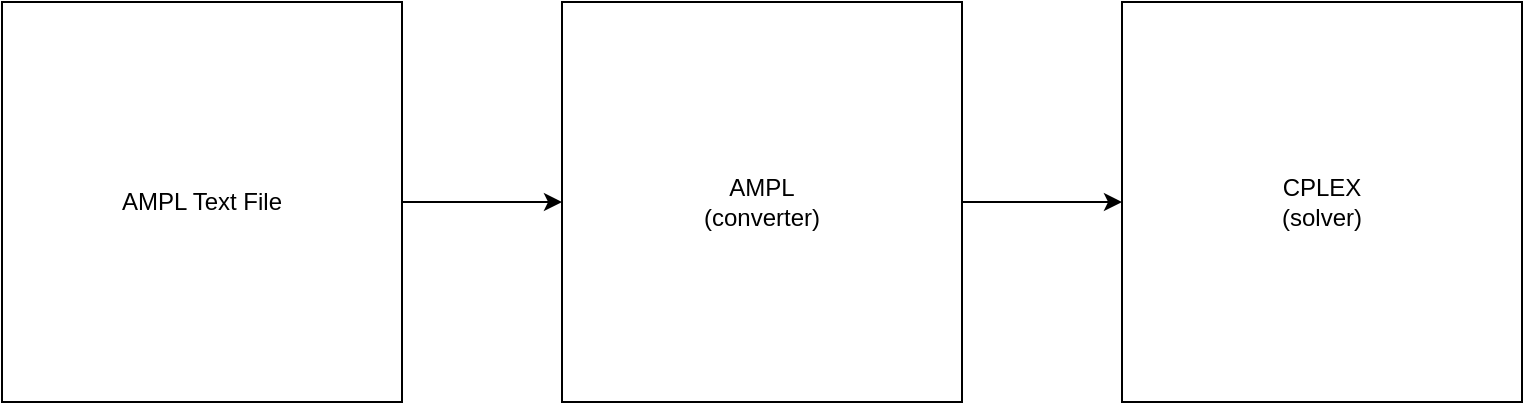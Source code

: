<mxfile version="10.6.8" type="device"><diagram id="0a247c5-qRjS5Cn6fJLp" name="solver"><mxGraphModel dx="1394" dy="819" grid="1" gridSize="10" guides="1" tooltips="1" connect="1" arrows="1" fold="1" page="1" pageScale="1" pageWidth="850" pageHeight="1100" math="0" shadow="0"><root><mxCell id="0"/><mxCell id="1" parent="0"/><mxCell id="LI0G3Ms8HZcs9S223vnD-4" style="edgeStyle=orthogonalEdgeStyle;rounded=0;orthogonalLoop=1;jettySize=auto;html=1;" edge="1" parent="1" source="LI0G3Ms8HZcs9S223vnD-1" target="LI0G3Ms8HZcs9S223vnD-2"><mxGeometry relative="1" as="geometry"/></mxCell><mxCell id="LI0G3Ms8HZcs9S223vnD-1" value="AMPL Text File" style="whiteSpace=wrap;html=1;aspect=fixed;" vertex="1" parent="1"><mxGeometry x="80" y="240" width="200" height="200" as="geometry"/></mxCell><mxCell id="LI0G3Ms8HZcs9S223vnD-5" style="edgeStyle=orthogonalEdgeStyle;rounded=0;orthogonalLoop=1;jettySize=auto;html=1;" edge="1" parent="1" source="LI0G3Ms8HZcs9S223vnD-2" target="LI0G3Ms8HZcs9S223vnD-3"><mxGeometry relative="1" as="geometry"/></mxCell><mxCell id="LI0G3Ms8HZcs9S223vnD-2" value="AMPL&lt;br&gt;(converter)&lt;br&gt;" style="whiteSpace=wrap;html=1;aspect=fixed;" vertex="1" parent="1"><mxGeometry x="360" y="240" width="200" height="200" as="geometry"/></mxCell><mxCell id="LI0G3Ms8HZcs9S223vnD-3" value="CPLEX&lt;br&gt;(solver)&lt;br&gt;" style="whiteSpace=wrap;html=1;aspect=fixed;" vertex="1" parent="1"><mxGeometry x="640" y="240" width="200" height="200" as="geometry"/></mxCell></root></mxGraphModel></diagram></mxfile>